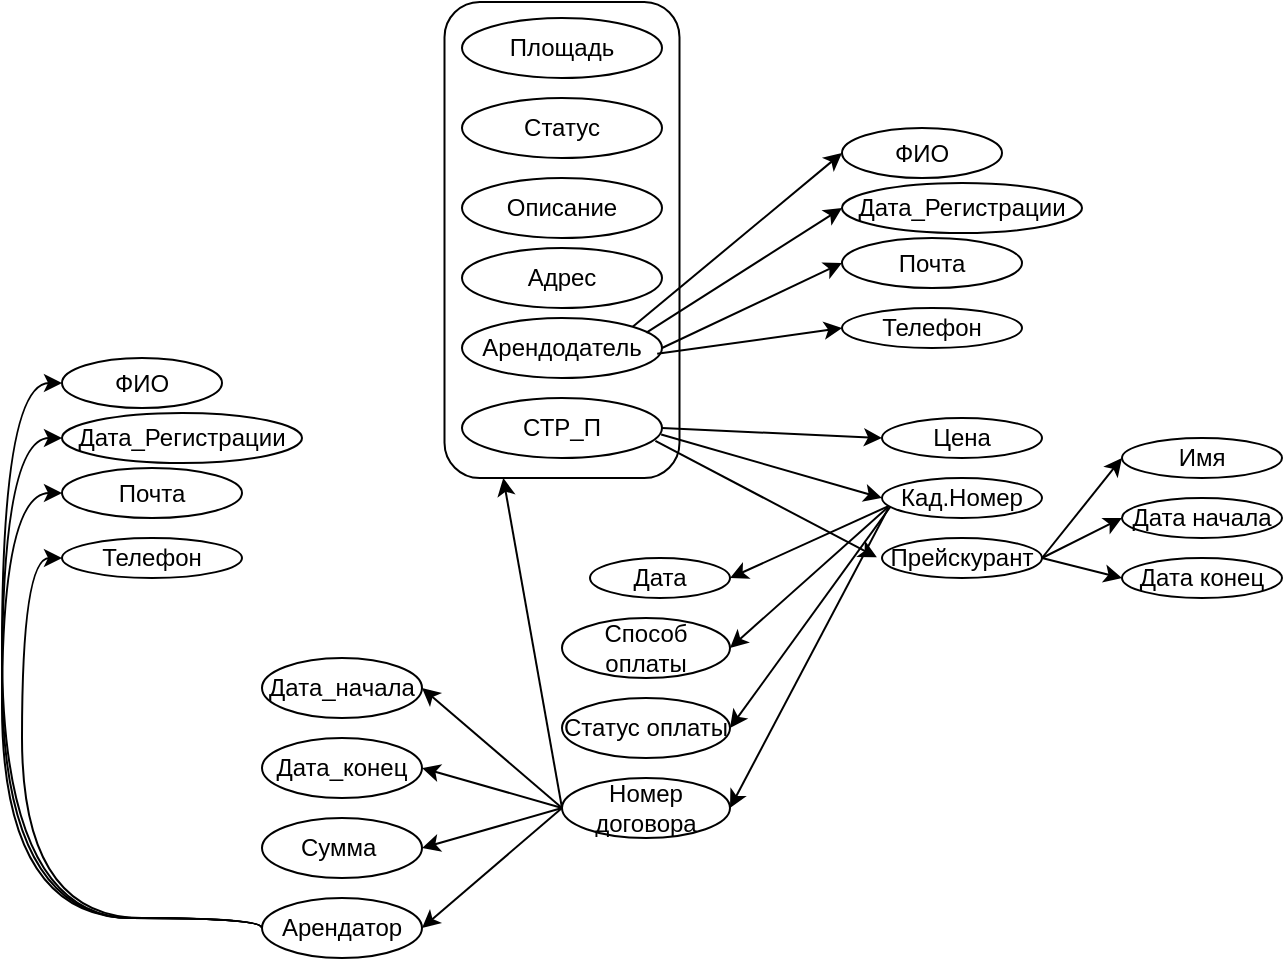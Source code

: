 <mxfile version="25.0.3">
  <diagram name="Страница — 1" id="xpFgrq0fDw5dhkL6XbUy">
    <mxGraphModel dx="1243" dy="590" grid="1" gridSize="10" guides="1" tooltips="1" connect="1" arrows="1" fold="1" page="1" pageScale="1" pageWidth="827" pageHeight="1169" math="0" shadow="0">
      <root>
        <mxCell id="0" />
        <mxCell id="1" parent="0" />
        <mxCell id="ZmTwXXNb0WhWQu9tq_HX-7" value="" style="rounded=1;whiteSpace=wrap;html=1;" vertex="1" parent="1">
          <mxGeometry x="341.25" y="462" width="117.5" height="238" as="geometry" />
        </mxCell>
        <mxCell id="ZmTwXXNb0WhWQu9tq_HX-1" value="Площадь" style="ellipse;whiteSpace=wrap;html=1;" vertex="1" parent="1">
          <mxGeometry x="350" y="470" width="100" height="30" as="geometry" />
        </mxCell>
        <mxCell id="ZmTwXXNb0WhWQu9tq_HX-2" value="Статус" style="ellipse;whiteSpace=wrap;html=1;" vertex="1" parent="1">
          <mxGeometry x="350" y="510" width="100" height="30" as="geometry" />
        </mxCell>
        <mxCell id="ZmTwXXNb0WhWQu9tq_HX-3" value="Описание" style="ellipse;whiteSpace=wrap;html=1;" vertex="1" parent="1">
          <mxGeometry x="350" y="550" width="100" height="30" as="geometry" />
        </mxCell>
        <mxCell id="ZmTwXXNb0WhWQu9tq_HX-4" value="Адрес" style="ellipse;whiteSpace=wrap;html=1;" vertex="1" parent="1">
          <mxGeometry x="350" y="585" width="100" height="30" as="geometry" />
        </mxCell>
        <mxCell id="ZmTwXXNb0WhWQu9tq_HX-5" value="Арендодатель" style="ellipse;whiteSpace=wrap;html=1;" vertex="1" parent="1">
          <mxGeometry x="350" y="620" width="100" height="30" as="geometry" />
        </mxCell>
        <mxCell id="ZmTwXXNb0WhWQu9tq_HX-6" value="СТР_П" style="ellipse;whiteSpace=wrap;html=1;" vertex="1" parent="1">
          <mxGeometry x="350" y="660" width="100" height="30" as="geometry" />
        </mxCell>
        <mxCell id="ZmTwXXNb0WhWQu9tq_HX-8" value="ФИО" style="ellipse;whiteSpace=wrap;html=1;" vertex="1" parent="1">
          <mxGeometry x="540" y="525" width="80" height="25" as="geometry" />
        </mxCell>
        <mxCell id="ZmTwXXNb0WhWQu9tq_HX-9" value="Дата_Регистрации" style="ellipse;whiteSpace=wrap;html=1;" vertex="1" parent="1">
          <mxGeometry x="540" y="552.5" width="120" height="25" as="geometry" />
        </mxCell>
        <mxCell id="ZmTwXXNb0WhWQu9tq_HX-10" value="Почта" style="ellipse;whiteSpace=wrap;html=1;" vertex="1" parent="1">
          <mxGeometry x="540" y="580" width="90" height="25" as="geometry" />
        </mxCell>
        <mxCell id="ZmTwXXNb0WhWQu9tq_HX-11" value="Телефон" style="ellipse;whiteSpace=wrap;html=1;" vertex="1" parent="1">
          <mxGeometry x="540" y="615" width="90" height="20" as="geometry" />
        </mxCell>
        <mxCell id="ZmTwXXNb0WhWQu9tq_HX-13" value="" style="endArrow=classic;html=1;rounded=0;entryX=0;entryY=0.5;entryDx=0;entryDy=0;exitX=1;exitY=0;exitDx=0;exitDy=0;" edge="1" parent="1" source="ZmTwXXNb0WhWQu9tq_HX-5" target="ZmTwXXNb0WhWQu9tq_HX-8">
          <mxGeometry width="50" height="50" relative="1" as="geometry">
            <mxPoint x="480" y="590" as="sourcePoint" />
            <mxPoint x="530" y="540" as="targetPoint" />
          </mxGeometry>
        </mxCell>
        <mxCell id="ZmTwXXNb0WhWQu9tq_HX-14" value="" style="endArrow=classic;html=1;rounded=0;entryX=0;entryY=0.5;entryDx=0;entryDy=0;exitX=0.922;exitY=0.245;exitDx=0;exitDy=0;exitPerimeter=0;" edge="1" parent="1" source="ZmTwXXNb0WhWQu9tq_HX-5" target="ZmTwXXNb0WhWQu9tq_HX-9">
          <mxGeometry width="50" height="50" relative="1" as="geometry">
            <mxPoint x="450" y="630" as="sourcePoint" />
            <mxPoint x="550" y="548" as="targetPoint" />
          </mxGeometry>
        </mxCell>
        <mxCell id="ZmTwXXNb0WhWQu9tq_HX-15" value="" style="endArrow=classic;html=1;rounded=0;entryX=0;entryY=0.5;entryDx=0;entryDy=0;exitX=1;exitY=0.5;exitDx=0;exitDy=0;" edge="1" parent="1" source="ZmTwXXNb0WhWQu9tq_HX-5" target="ZmTwXXNb0WhWQu9tq_HX-10">
          <mxGeometry width="50" height="50" relative="1" as="geometry">
            <mxPoint x="390" y="650" as="sourcePoint" />
            <mxPoint x="440" y="600" as="targetPoint" />
          </mxGeometry>
        </mxCell>
        <mxCell id="ZmTwXXNb0WhWQu9tq_HX-16" value="" style="endArrow=classic;html=1;rounded=0;entryX=0;entryY=0.5;entryDx=0;entryDy=0;exitX=0.976;exitY=0.597;exitDx=0;exitDy=0;exitPerimeter=0;" edge="1" parent="1" source="ZmTwXXNb0WhWQu9tq_HX-5" target="ZmTwXXNb0WhWQu9tq_HX-11">
          <mxGeometry width="50" height="50" relative="1" as="geometry">
            <mxPoint x="390" y="650" as="sourcePoint" />
            <mxPoint x="440" y="600" as="targetPoint" />
          </mxGeometry>
        </mxCell>
        <mxCell id="ZmTwXXNb0WhWQu9tq_HX-18" value="Цена" style="ellipse;whiteSpace=wrap;html=1;" vertex="1" parent="1">
          <mxGeometry x="560" y="670" width="80" height="20" as="geometry" />
        </mxCell>
        <mxCell id="ZmTwXXNb0WhWQu9tq_HX-21" value="Кад.Номер" style="ellipse;whiteSpace=wrap;html=1;" vertex="1" parent="1">
          <mxGeometry x="560" y="700" width="80" height="20" as="geometry" />
        </mxCell>
        <mxCell id="ZmTwXXNb0WhWQu9tq_HX-22" value="Прейскурант" style="ellipse;whiteSpace=wrap;html=1;" vertex="1" parent="1">
          <mxGeometry x="560" y="730" width="80" height="20" as="geometry" />
        </mxCell>
        <mxCell id="ZmTwXXNb0WhWQu9tq_HX-23" value="" style="endArrow=classic;html=1;rounded=0;entryX=0;entryY=0.5;entryDx=0;entryDy=0;exitX=1;exitY=0.5;exitDx=0;exitDy=0;" edge="1" parent="1" source="ZmTwXXNb0WhWQu9tq_HX-6" target="ZmTwXXNb0WhWQu9tq_HX-18">
          <mxGeometry width="50" height="50" relative="1" as="geometry">
            <mxPoint x="410" y="650" as="sourcePoint" />
            <mxPoint x="460" y="600" as="targetPoint" />
          </mxGeometry>
        </mxCell>
        <mxCell id="ZmTwXXNb0WhWQu9tq_HX-24" value="" style="endArrow=classic;html=1;rounded=0;entryX=0;entryY=0.5;entryDx=0;entryDy=0;exitX=0.996;exitY=0.608;exitDx=0;exitDy=0;exitPerimeter=0;" edge="1" parent="1" source="ZmTwXXNb0WhWQu9tq_HX-6" target="ZmTwXXNb0WhWQu9tq_HX-21">
          <mxGeometry width="50" height="50" relative="1" as="geometry">
            <mxPoint x="440" y="740" as="sourcePoint" />
            <mxPoint x="490" y="690" as="targetPoint" />
          </mxGeometry>
        </mxCell>
        <mxCell id="ZmTwXXNb0WhWQu9tq_HX-25" value="" style="endArrow=classic;html=1;rounded=0;entryX=-0.032;entryY=0.484;entryDx=0;entryDy=0;entryPerimeter=0;exitX=0.967;exitY=0.715;exitDx=0;exitDy=0;exitPerimeter=0;" edge="1" parent="1" source="ZmTwXXNb0WhWQu9tq_HX-6" target="ZmTwXXNb0WhWQu9tq_HX-22">
          <mxGeometry width="50" height="50" relative="1" as="geometry">
            <mxPoint x="414" y="750" as="sourcePoint" />
            <mxPoint x="464" y="700" as="targetPoint" />
          </mxGeometry>
        </mxCell>
        <mxCell id="ZmTwXXNb0WhWQu9tq_HX-26" value="Имя" style="ellipse;whiteSpace=wrap;html=1;" vertex="1" parent="1">
          <mxGeometry x="680" y="680" width="80" height="20" as="geometry" />
        </mxCell>
        <mxCell id="ZmTwXXNb0WhWQu9tq_HX-27" value="Дата начала" style="ellipse;whiteSpace=wrap;html=1;" vertex="1" parent="1">
          <mxGeometry x="680" y="710" width="80" height="20" as="geometry" />
        </mxCell>
        <mxCell id="ZmTwXXNb0WhWQu9tq_HX-28" value="Дата конец" style="ellipse;whiteSpace=wrap;html=1;" vertex="1" parent="1">
          <mxGeometry x="680" y="740" width="80" height="20" as="geometry" />
        </mxCell>
        <mxCell id="ZmTwXXNb0WhWQu9tq_HX-29" value="" style="endArrow=classic;html=1;rounded=0;entryX=0;entryY=0.5;entryDx=0;entryDy=0;exitX=1;exitY=0.5;exitDx=0;exitDy=0;" edge="1" parent="1" source="ZmTwXXNb0WhWQu9tq_HX-22" target="ZmTwXXNb0WhWQu9tq_HX-26">
          <mxGeometry width="50" height="50" relative="1" as="geometry">
            <mxPoint x="560" y="650" as="sourcePoint" />
            <mxPoint x="610" y="600" as="targetPoint" />
          </mxGeometry>
        </mxCell>
        <mxCell id="ZmTwXXNb0WhWQu9tq_HX-30" value="" style="endArrow=classic;html=1;rounded=0;entryX=0;entryY=0.5;entryDx=0;entryDy=0;" edge="1" parent="1" target="ZmTwXXNb0WhWQu9tq_HX-27">
          <mxGeometry width="50" height="50" relative="1" as="geometry">
            <mxPoint x="640" y="740" as="sourcePoint" />
            <mxPoint x="610" y="600" as="targetPoint" />
          </mxGeometry>
        </mxCell>
        <mxCell id="ZmTwXXNb0WhWQu9tq_HX-31" value="" style="endArrow=classic;html=1;rounded=0;entryX=0;entryY=0.5;entryDx=0;entryDy=0;exitX=1;exitY=0.5;exitDx=0;exitDy=0;" edge="1" parent="1" source="ZmTwXXNb0WhWQu9tq_HX-22" target="ZmTwXXNb0WhWQu9tq_HX-28">
          <mxGeometry width="50" height="50" relative="1" as="geometry">
            <mxPoint x="560" y="650" as="sourcePoint" />
            <mxPoint x="610" y="600" as="targetPoint" />
          </mxGeometry>
        </mxCell>
        <mxCell id="ZmTwXXNb0WhWQu9tq_HX-32" value="Дата" style="ellipse;whiteSpace=wrap;html=1;" vertex="1" parent="1">
          <mxGeometry x="414" y="740" width="70" height="20" as="geometry" />
        </mxCell>
        <mxCell id="ZmTwXXNb0WhWQu9tq_HX-34" value="Способ оплаты" style="ellipse;whiteSpace=wrap;html=1;" vertex="1" parent="1">
          <mxGeometry x="400" y="770" width="84" height="30" as="geometry" />
        </mxCell>
        <mxCell id="ZmTwXXNb0WhWQu9tq_HX-35" value="Статус оплаты" style="ellipse;whiteSpace=wrap;html=1;" vertex="1" parent="1">
          <mxGeometry x="400" y="810" width="84" height="30" as="geometry" />
        </mxCell>
        <mxCell id="ZmTwXXNb0WhWQu9tq_HX-36" value="Номер договора" style="ellipse;whiteSpace=wrap;html=1;" vertex="1" parent="1">
          <mxGeometry x="400" y="850" width="84" height="30" as="geometry" />
        </mxCell>
        <mxCell id="ZmTwXXNb0WhWQu9tq_HX-37" value="" style="endArrow=classic;html=1;rounded=0;entryX=1;entryY=0.5;entryDx=0;entryDy=0;exitX=0.04;exitY=0.704;exitDx=0;exitDy=0;exitPerimeter=0;" edge="1" parent="1" source="ZmTwXXNb0WhWQu9tq_HX-21" target="ZmTwXXNb0WhWQu9tq_HX-32">
          <mxGeometry width="50" height="50" relative="1" as="geometry">
            <mxPoint x="350" y="780" as="sourcePoint" />
            <mxPoint x="400" y="730" as="targetPoint" />
          </mxGeometry>
        </mxCell>
        <mxCell id="ZmTwXXNb0WhWQu9tq_HX-39" value="" style="endArrow=classic;html=1;rounded=0;entryX=1;entryY=0.5;entryDx=0;entryDy=0;exitX=0.04;exitY=0.72;exitDx=0;exitDy=0;exitPerimeter=0;" edge="1" parent="1" source="ZmTwXXNb0WhWQu9tq_HX-21" target="ZmTwXXNb0WhWQu9tq_HX-34">
          <mxGeometry width="50" height="50" relative="1" as="geometry">
            <mxPoint x="390" y="810" as="sourcePoint" />
            <mxPoint x="440" y="760" as="targetPoint" />
          </mxGeometry>
        </mxCell>
        <mxCell id="ZmTwXXNb0WhWQu9tq_HX-40" value="" style="endArrow=classic;html=1;rounded=0;entryX=1;entryY=0.5;entryDx=0;entryDy=0;exitX=0.052;exitY=0.72;exitDx=0;exitDy=0;exitPerimeter=0;" edge="1" parent="1" source="ZmTwXXNb0WhWQu9tq_HX-21" target="ZmTwXXNb0WhWQu9tq_HX-35">
          <mxGeometry width="50" height="50" relative="1" as="geometry">
            <mxPoint x="560" y="710" as="sourcePoint" />
            <mxPoint x="440" y="760" as="targetPoint" />
          </mxGeometry>
        </mxCell>
        <mxCell id="ZmTwXXNb0WhWQu9tq_HX-41" value="" style="endArrow=classic;html=1;rounded=0;entryX=1;entryY=0.5;entryDx=0;entryDy=0;exitX=0.04;exitY=0.752;exitDx=0;exitDy=0;exitPerimeter=0;" edge="1" parent="1" source="ZmTwXXNb0WhWQu9tq_HX-21" target="ZmTwXXNb0WhWQu9tq_HX-36">
          <mxGeometry width="50" height="50" relative="1" as="geometry">
            <mxPoint x="390" y="810" as="sourcePoint" />
            <mxPoint x="440" y="760" as="targetPoint" />
          </mxGeometry>
        </mxCell>
        <mxCell id="ZmTwXXNb0WhWQu9tq_HX-42" value="Дата_начала" style="ellipse;whiteSpace=wrap;html=1;" vertex="1" parent="1">
          <mxGeometry x="250" y="790" width="80" height="30" as="geometry" />
        </mxCell>
        <mxCell id="ZmTwXXNb0WhWQu9tq_HX-43" value="Дата_конец" style="ellipse;whiteSpace=wrap;html=1;" vertex="1" parent="1">
          <mxGeometry x="250" y="830" width="80" height="30" as="geometry" />
        </mxCell>
        <mxCell id="ZmTwXXNb0WhWQu9tq_HX-44" value="Сумма&amp;nbsp;" style="ellipse;whiteSpace=wrap;html=1;" vertex="1" parent="1">
          <mxGeometry x="250" y="870" width="80" height="30" as="geometry" />
        </mxCell>
        <mxCell id="ZmTwXXNb0WhWQu9tq_HX-45" value="Арендатор" style="ellipse;whiteSpace=wrap;html=1;" vertex="1" parent="1">
          <mxGeometry x="250" y="910" width="80" height="30" as="geometry" />
        </mxCell>
        <mxCell id="ZmTwXXNb0WhWQu9tq_HX-46" value="" style="endArrow=classic;html=1;rounded=0;entryX=1;entryY=0.5;entryDx=0;entryDy=0;exitX=0;exitY=0.5;exitDx=0;exitDy=0;" edge="1" parent="1" source="ZmTwXXNb0WhWQu9tq_HX-36" target="ZmTwXXNb0WhWQu9tq_HX-42">
          <mxGeometry width="50" height="50" relative="1" as="geometry">
            <mxPoint x="390" y="890" as="sourcePoint" />
            <mxPoint x="440" y="840" as="targetPoint" />
          </mxGeometry>
        </mxCell>
        <mxCell id="ZmTwXXNb0WhWQu9tq_HX-47" value="" style="endArrow=classic;html=1;rounded=0;entryX=1;entryY=0.5;entryDx=0;entryDy=0;exitX=0;exitY=0.5;exitDx=0;exitDy=0;" edge="1" parent="1" source="ZmTwXXNb0WhWQu9tq_HX-36" target="ZmTwXXNb0WhWQu9tq_HX-43">
          <mxGeometry width="50" height="50" relative="1" as="geometry">
            <mxPoint x="390" y="890" as="sourcePoint" />
            <mxPoint x="440" y="840" as="targetPoint" />
          </mxGeometry>
        </mxCell>
        <mxCell id="ZmTwXXNb0WhWQu9tq_HX-48" value="" style="endArrow=classic;html=1;rounded=0;entryX=1;entryY=0.5;entryDx=0;entryDy=0;exitX=0;exitY=0.5;exitDx=0;exitDy=0;" edge="1" parent="1" source="ZmTwXXNb0WhWQu9tq_HX-36" target="ZmTwXXNb0WhWQu9tq_HX-44">
          <mxGeometry width="50" height="50" relative="1" as="geometry">
            <mxPoint x="390" y="890" as="sourcePoint" />
            <mxPoint x="440" y="840" as="targetPoint" />
          </mxGeometry>
        </mxCell>
        <mxCell id="ZmTwXXNb0WhWQu9tq_HX-49" value="" style="endArrow=classic;html=1;rounded=0;entryX=1;entryY=0.5;entryDx=0;entryDy=0;exitX=0;exitY=0.5;exitDx=0;exitDy=0;" edge="1" parent="1" source="ZmTwXXNb0WhWQu9tq_HX-36" target="ZmTwXXNb0WhWQu9tq_HX-45">
          <mxGeometry width="50" height="50" relative="1" as="geometry">
            <mxPoint x="390" y="890" as="sourcePoint" />
            <mxPoint x="440" y="840" as="targetPoint" />
          </mxGeometry>
        </mxCell>
        <mxCell id="ZmTwXXNb0WhWQu9tq_HX-50" value="ФИО" style="ellipse;whiteSpace=wrap;html=1;" vertex="1" parent="1">
          <mxGeometry x="150" y="640" width="80" height="25" as="geometry" />
        </mxCell>
        <mxCell id="ZmTwXXNb0WhWQu9tq_HX-51" value="Дата_Регистрации" style="ellipse;whiteSpace=wrap;html=1;" vertex="1" parent="1">
          <mxGeometry x="150" y="667.5" width="120" height="25" as="geometry" />
        </mxCell>
        <mxCell id="ZmTwXXNb0WhWQu9tq_HX-52" value="Почта" style="ellipse;whiteSpace=wrap;html=1;" vertex="1" parent="1">
          <mxGeometry x="150" y="695" width="90" height="25" as="geometry" />
        </mxCell>
        <mxCell id="ZmTwXXNb0WhWQu9tq_HX-53" value="Телефон" style="ellipse;whiteSpace=wrap;html=1;" vertex="1" parent="1">
          <mxGeometry x="150" y="730" width="90" height="20" as="geometry" />
        </mxCell>
        <mxCell id="ZmTwXXNb0WhWQu9tq_HX-54" value="" style="endArrow=classic;html=1;rounded=0;entryX=0.25;entryY=1;entryDx=0;entryDy=0;exitX=0;exitY=0.5;exitDx=0;exitDy=0;" edge="1" parent="1" source="ZmTwXXNb0WhWQu9tq_HX-36" target="ZmTwXXNb0WhWQu9tq_HX-7">
          <mxGeometry width="50" height="50" relative="1" as="geometry">
            <mxPoint x="390" y="770" as="sourcePoint" />
            <mxPoint x="440" y="720" as="targetPoint" />
          </mxGeometry>
        </mxCell>
        <mxCell id="ZmTwXXNb0WhWQu9tq_HX-55" value="" style="endArrow=classic;html=1;rounded=0;entryX=0;entryY=0.5;entryDx=0;entryDy=0;exitX=0;exitY=0.5;exitDx=0;exitDy=0;edgeStyle=orthogonalEdgeStyle;curved=1;" edge="1" parent="1" source="ZmTwXXNb0WhWQu9tq_HX-45" target="ZmTwXXNb0WhWQu9tq_HX-53">
          <mxGeometry width="50" height="50" relative="1" as="geometry">
            <mxPoint x="70" y="900" as="sourcePoint" />
            <mxPoint x="180" y="750" as="targetPoint" />
            <Array as="points">
              <mxPoint x="250" y="920" />
              <mxPoint x="130" y="920" />
              <mxPoint x="130" y="740" />
            </Array>
          </mxGeometry>
        </mxCell>
        <mxCell id="ZmTwXXNb0WhWQu9tq_HX-57" value="" style="endArrow=classic;html=1;rounded=0;entryX=0;entryY=0.5;entryDx=0;entryDy=0;exitX=0;exitY=0.5;exitDx=0;exitDy=0;edgeStyle=orthogonalEdgeStyle;curved=1;" edge="1" parent="1" source="ZmTwXXNb0WhWQu9tq_HX-45" target="ZmTwXXNb0WhWQu9tq_HX-52">
          <mxGeometry width="50" height="50" relative="1" as="geometry">
            <mxPoint x="390" y="850" as="sourcePoint" />
            <mxPoint x="440" y="800" as="targetPoint" />
            <Array as="points">
              <mxPoint x="250" y="920" />
              <mxPoint x="120" y="920" />
              <mxPoint x="120" y="708" />
            </Array>
          </mxGeometry>
        </mxCell>
        <mxCell id="ZmTwXXNb0WhWQu9tq_HX-58" value="" style="endArrow=classic;html=1;rounded=0;entryX=0;entryY=0.5;entryDx=0;entryDy=0;exitX=0;exitY=0.5;exitDx=0;exitDy=0;edgeStyle=orthogonalEdgeStyle;curved=1;" edge="1" parent="1" source="ZmTwXXNb0WhWQu9tq_HX-45" target="ZmTwXXNb0WhWQu9tq_HX-51">
          <mxGeometry width="50" height="50" relative="1" as="geometry">
            <mxPoint x="390" y="850" as="sourcePoint" />
            <mxPoint x="440" y="800" as="targetPoint" />
            <Array as="points">
              <mxPoint x="250" y="920" />
              <mxPoint x="120" y="920" />
              <mxPoint x="120" y="680" />
            </Array>
          </mxGeometry>
        </mxCell>
        <mxCell id="ZmTwXXNb0WhWQu9tq_HX-59" value="" style="endArrow=classic;html=1;rounded=0;entryX=0;entryY=0.5;entryDx=0;entryDy=0;exitX=0;exitY=0.5;exitDx=0;exitDy=0;edgeStyle=orthogonalEdgeStyle;curved=1;" edge="1" parent="1" source="ZmTwXXNb0WhWQu9tq_HX-45" target="ZmTwXXNb0WhWQu9tq_HX-50">
          <mxGeometry width="50" height="50" relative="1" as="geometry">
            <mxPoint x="390" y="850" as="sourcePoint" />
            <mxPoint x="440" y="800" as="targetPoint" />
            <Array as="points">
              <mxPoint x="250" y="920" />
              <mxPoint x="120" y="920" />
              <mxPoint x="120" y="653" />
            </Array>
          </mxGeometry>
        </mxCell>
      </root>
    </mxGraphModel>
  </diagram>
</mxfile>
